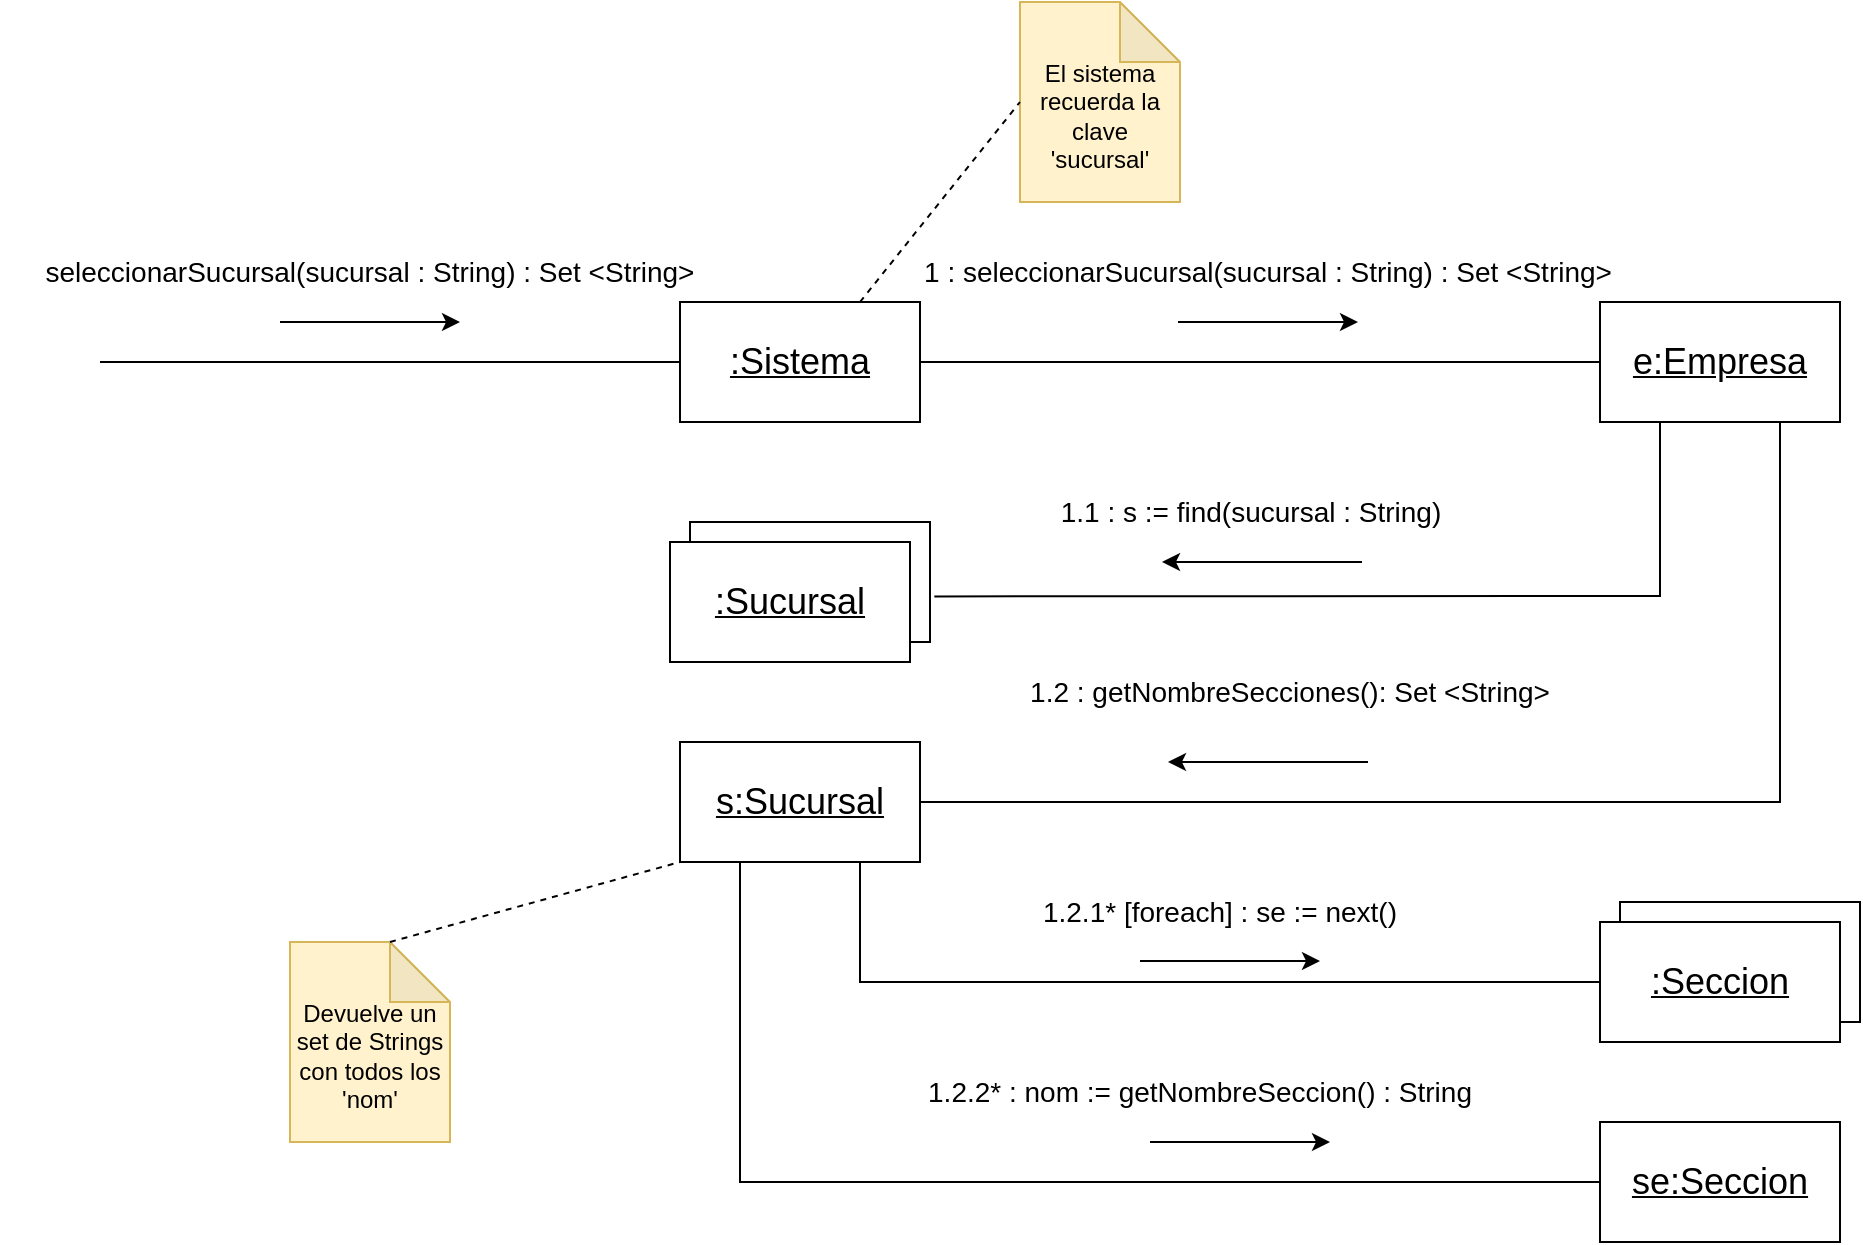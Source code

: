 <mxfile version="21.2.8" type="device">
  <diagram name="Página-1" id="9TildvXtCaVZR2-eF9JI">
    <mxGraphModel dx="1863" dy="614" grid="1" gridSize="10" guides="1" tooltips="1" connect="1" arrows="1" fold="1" page="1" pageScale="1" pageWidth="827" pageHeight="1169" math="0" shadow="0">
      <root>
        <mxCell id="0" />
        <mxCell id="1" parent="0" />
        <mxCell id="r5fRY5yPiSc3VJNCR0NC-3" value="&lt;font style=&quot;font-size: 18px;&quot;&gt;&lt;u&gt;:Sistema&lt;/u&gt;&lt;/font&gt;" style="rounded=0;whiteSpace=wrap;html=1;" parent="1" vertex="1">
          <mxGeometry x="210" y="170" width="120" height="60" as="geometry" />
        </mxCell>
        <mxCell id="r5fRY5yPiSc3VJNCR0NC-5" value="" style="endArrow=none;html=1;rounded=0;entryX=0;entryY=0.5;entryDx=0;entryDy=0;" parent="1" target="r5fRY5yPiSc3VJNCR0NC-3" edge="1">
          <mxGeometry width="50" height="50" relative="1" as="geometry">
            <mxPoint x="-80" y="200" as="sourcePoint" />
            <mxPoint x="430" y="270" as="targetPoint" />
          </mxGeometry>
        </mxCell>
        <mxCell id="r5fRY5yPiSc3VJNCR0NC-6" value="&lt;font style=&quot;font-size: 14px;&quot;&gt;seleccionarSucursal(sucursal : String) : Set &amp;lt;String&amp;gt;&lt;/font&gt;" style="text;html=1;strokeColor=none;fillColor=none;align=center;verticalAlign=middle;whiteSpace=wrap;rounded=0;" parent="1" vertex="1">
          <mxGeometry x="-130" y="140" width="370" height="30" as="geometry" />
        </mxCell>
        <mxCell id="r5fRY5yPiSc3VJNCR0NC-7" value="" style="endArrow=classic;html=1;rounded=0;" parent="1" edge="1">
          <mxGeometry width="50" height="50" relative="1" as="geometry">
            <mxPoint x="10" y="180" as="sourcePoint" />
            <mxPoint x="100" y="180" as="targetPoint" />
          </mxGeometry>
        </mxCell>
        <mxCell id="r5fRY5yPiSc3VJNCR0NC-10" value="&lt;font style=&quot;font-size: 18px;&quot;&gt;&lt;u&gt;e:Empresa&lt;/u&gt;&lt;/font&gt;" style="rounded=0;whiteSpace=wrap;html=1;" parent="1" vertex="1">
          <mxGeometry x="670" y="170" width="120" height="60" as="geometry" />
        </mxCell>
        <mxCell id="r5fRY5yPiSc3VJNCR0NC-11" value="" style="endArrow=none;html=1;rounded=0;exitX=1;exitY=0.5;exitDx=0;exitDy=0;entryX=0;entryY=0.5;entryDx=0;entryDy=0;" parent="1" source="r5fRY5yPiSc3VJNCR0NC-3" target="r5fRY5yPiSc3VJNCR0NC-10" edge="1">
          <mxGeometry width="50" height="50" relative="1" as="geometry">
            <mxPoint x="370" y="300" as="sourcePoint" />
            <mxPoint x="420" y="250" as="targetPoint" />
            <Array as="points" />
          </mxGeometry>
        </mxCell>
        <mxCell id="r5fRY5yPiSc3VJNCR0NC-16" value="&lt;font style=&quot;font-size: 18px;&quot;&gt;&lt;u&gt;s:Sucursal&lt;/u&gt;&lt;/font&gt;" style="rounded=0;whiteSpace=wrap;html=1;" parent="1" vertex="1">
          <mxGeometry x="210" y="390" width="120" height="60" as="geometry" />
        </mxCell>
        <mxCell id="r5fRY5yPiSc3VJNCR0NC-17" value="" style="rounded=0;whiteSpace=wrap;html=1;" parent="1" vertex="1">
          <mxGeometry x="215" y="280" width="120" height="60" as="geometry" />
        </mxCell>
        <mxCell id="r5fRY5yPiSc3VJNCR0NC-18" value="&lt;font style=&quot;font-size: 18px;&quot;&gt;&lt;u&gt;:Sucursal&lt;/u&gt;&lt;/font&gt;" style="rounded=0;whiteSpace=wrap;html=1;" parent="1" vertex="1">
          <mxGeometry x="205" y="290" width="120" height="60" as="geometry" />
        </mxCell>
        <mxCell id="r5fRY5yPiSc3VJNCR0NC-19" value="" style="endArrow=none;html=1;rounded=0;exitX=1.018;exitY=0.62;exitDx=0;exitDy=0;exitPerimeter=0;entryX=0.25;entryY=1;entryDx=0;entryDy=0;" parent="1" source="r5fRY5yPiSc3VJNCR0NC-17" target="r5fRY5yPiSc3VJNCR0NC-10" edge="1">
          <mxGeometry width="50" height="50" relative="1" as="geometry">
            <mxPoint x="390" y="420" as="sourcePoint" />
            <mxPoint x="660" y="400" as="targetPoint" />
            <Array as="points">
              <mxPoint x="700" y="317" />
            </Array>
          </mxGeometry>
        </mxCell>
        <mxCell id="r5fRY5yPiSc3VJNCR0NC-20" value="&lt;font style=&quot;font-size: 14px;&quot;&gt;1.1 : s := find(sucursal : String)&lt;/font&gt;" style="text;html=1;align=center;verticalAlign=middle;resizable=0;points=[];autosize=1;strokeColor=none;fillColor=none;" parent="1" vertex="1">
          <mxGeometry x="390" y="260" width="210" height="30" as="geometry" />
        </mxCell>
        <mxCell id="r5fRY5yPiSc3VJNCR0NC-21" value="" style="endArrow=classic;html=1;rounded=0;" parent="1" edge="1">
          <mxGeometry width="50" height="50" relative="1" as="geometry">
            <mxPoint x="551" y="300" as="sourcePoint" />
            <mxPoint x="451" y="300" as="targetPoint" />
          </mxGeometry>
        </mxCell>
        <mxCell id="r5fRY5yPiSc3VJNCR0NC-22" value="" style="endArrow=none;html=1;rounded=0;exitX=1;exitY=0.5;exitDx=0;exitDy=0;entryX=0.75;entryY=1;entryDx=0;entryDy=0;" parent="1" source="r5fRY5yPiSc3VJNCR0NC-16" target="r5fRY5yPiSc3VJNCR0NC-10" edge="1">
          <mxGeometry width="50" height="50" relative="1" as="geometry">
            <mxPoint x="390" y="410" as="sourcePoint" />
            <mxPoint x="440" y="360" as="targetPoint" />
            <Array as="points">
              <mxPoint x="760" y="420" />
            </Array>
          </mxGeometry>
        </mxCell>
        <mxCell id="r5fRY5yPiSc3VJNCR0NC-23" value="&lt;font style=&quot;font-size: 14px;&quot;&gt;1.2 : getNombreSecciones(): Set &amp;lt;String&amp;gt;&lt;/font&gt;" style="text;html=1;strokeColor=none;fillColor=none;align=center;verticalAlign=middle;whiteSpace=wrap;rounded=0;" parent="1" vertex="1">
          <mxGeometry x="380" y="350" width="270" height="30" as="geometry" />
        </mxCell>
        <mxCell id="r5fRY5yPiSc3VJNCR0NC-24" value="" style="endArrow=classic;html=1;rounded=0;" parent="1" edge="1">
          <mxGeometry width="50" height="50" relative="1" as="geometry">
            <mxPoint x="554" y="400" as="sourcePoint" />
            <mxPoint x="454" y="400" as="targetPoint" />
          </mxGeometry>
        </mxCell>
        <mxCell id="r5fRY5yPiSc3VJNCR0NC-27" value="&lt;font style=&quot;font-size: 14px;&quot;&gt;1 : seleccionarSucursal(sucursal : String) : Set &amp;lt;String&amp;gt;&lt;/font&gt;" style="text;html=1;strokeColor=none;fillColor=none;align=center;verticalAlign=middle;whiteSpace=wrap;rounded=0;" parent="1" vertex="1">
          <mxGeometry x="319" y="140" width="370" height="30" as="geometry" />
        </mxCell>
        <mxCell id="r5fRY5yPiSc3VJNCR0NC-28" value="" style="endArrow=classic;html=1;rounded=0;" parent="1" edge="1">
          <mxGeometry width="50" height="50" relative="1" as="geometry">
            <mxPoint x="459" y="180" as="sourcePoint" />
            <mxPoint x="549" y="180" as="targetPoint" />
          </mxGeometry>
        </mxCell>
        <mxCell id="r5fRY5yPiSc3VJNCR0NC-29" value="&lt;br&gt;El sistema recuerda la clave &#39;sucursal&#39;" style="shape=note;whiteSpace=wrap;html=1;backgroundOutline=1;darkOpacity=0.05;fillColor=#fff2cc;strokeColor=#d6b656;" parent="1" vertex="1">
          <mxGeometry x="380" y="20" width="80" height="100" as="geometry" />
        </mxCell>
        <mxCell id="r5fRY5yPiSc3VJNCR0NC-31" value="" style="endArrow=none;dashed=1;html=1;rounded=0;entryX=0;entryY=0.5;entryDx=0;entryDy=0;entryPerimeter=0;exitX=0.75;exitY=0;exitDx=0;exitDy=0;" parent="1" source="r5fRY5yPiSc3VJNCR0NC-3" target="r5fRY5yPiSc3VJNCR0NC-29" edge="1">
          <mxGeometry width="50" height="50" relative="1" as="geometry">
            <mxPoint x="390" y="370" as="sourcePoint" />
            <mxPoint x="440" y="320" as="targetPoint" />
            <Array as="points" />
          </mxGeometry>
        </mxCell>
        <mxCell id="r5fRY5yPiSc3VJNCR0NC-32" value="" style="rounded=0;whiteSpace=wrap;html=1;" parent="1" vertex="1">
          <mxGeometry x="680" y="470" width="120" height="60" as="geometry" />
        </mxCell>
        <mxCell id="r5fRY5yPiSc3VJNCR0NC-33" value="&lt;font style=&quot;font-size: 18px;&quot;&gt;&lt;u&gt;:Seccion&lt;/u&gt;&lt;/font&gt;" style="rounded=0;whiteSpace=wrap;html=1;" parent="1" vertex="1">
          <mxGeometry x="670" y="480" width="120" height="60" as="geometry" />
        </mxCell>
        <mxCell id="r5fRY5yPiSc3VJNCR0NC-34" value="&lt;font style=&quot;font-size: 18px;&quot;&gt;&lt;u&gt;se:Seccion&lt;/u&gt;&lt;/font&gt;" style="rounded=0;whiteSpace=wrap;html=1;" parent="1" vertex="1">
          <mxGeometry x="670" y="580" width="120" height="60" as="geometry" />
        </mxCell>
        <mxCell id="r5fRY5yPiSc3VJNCR0NC-35" value="" style="endArrow=none;html=1;rounded=0;entryX=0.75;entryY=1;entryDx=0;entryDy=0;exitX=0;exitY=0.5;exitDx=0;exitDy=0;" parent="1" source="r5fRY5yPiSc3VJNCR0NC-33" target="r5fRY5yPiSc3VJNCR0NC-16" edge="1">
          <mxGeometry width="50" height="50" relative="1" as="geometry">
            <mxPoint x="390" y="390" as="sourcePoint" />
            <mxPoint x="440" y="340" as="targetPoint" />
            <Array as="points">
              <mxPoint x="300" y="510" />
            </Array>
          </mxGeometry>
        </mxCell>
        <mxCell id="r5fRY5yPiSc3VJNCR0NC-36" value="" style="endArrow=none;html=1;rounded=0;entryX=0.25;entryY=1;entryDx=0;entryDy=0;exitX=0;exitY=0.5;exitDx=0;exitDy=0;" parent="1" source="r5fRY5yPiSc3VJNCR0NC-34" target="r5fRY5yPiSc3VJNCR0NC-16" edge="1">
          <mxGeometry width="50" height="50" relative="1" as="geometry">
            <mxPoint x="390" y="390" as="sourcePoint" />
            <mxPoint x="440" y="340" as="targetPoint" />
            <Array as="points">
              <mxPoint x="240" y="610" />
            </Array>
          </mxGeometry>
        </mxCell>
        <mxCell id="r5fRY5yPiSc3VJNCR0NC-37" value="&lt;font style=&quot;font-size: 14px;&quot;&gt;1.2.1* [foreach] : se := next()&lt;/font&gt;" style="text;html=1;strokeColor=none;fillColor=none;align=center;verticalAlign=middle;whiteSpace=wrap;rounded=0;" parent="1" vertex="1">
          <mxGeometry x="350" y="460" width="260" height="30" as="geometry" />
        </mxCell>
        <mxCell id="r5fRY5yPiSc3VJNCR0NC-38" value="" style="endArrow=classic;html=1;rounded=0;" parent="1" edge="1">
          <mxGeometry width="50" height="50" relative="1" as="geometry">
            <mxPoint x="440" y="499.5" as="sourcePoint" />
            <mxPoint x="530" y="499.5" as="targetPoint" />
          </mxGeometry>
        </mxCell>
        <mxCell id="r5fRY5yPiSc3VJNCR0NC-39" value="&lt;font style=&quot;font-size: 14px;&quot;&gt;1.2.2* : nom := getNombreSeccion() : String&lt;/font&gt;" style="text;html=1;strokeColor=none;fillColor=none;align=center;verticalAlign=middle;whiteSpace=wrap;rounded=0;" parent="1" vertex="1">
          <mxGeometry x="330" y="550" width="280" height="30" as="geometry" />
        </mxCell>
        <mxCell id="r5fRY5yPiSc3VJNCR0NC-40" value="" style="endArrow=classic;html=1;rounded=0;" parent="1" edge="1">
          <mxGeometry width="50" height="50" relative="1" as="geometry">
            <mxPoint x="445" y="590" as="sourcePoint" />
            <mxPoint x="535" y="590" as="targetPoint" />
          </mxGeometry>
        </mxCell>
        <mxCell id="r5fRY5yPiSc3VJNCR0NC-41" value="&lt;br&gt;Devuelve un set de Strings con todos los &#39;nom&#39;" style="shape=note;whiteSpace=wrap;html=1;backgroundOutline=1;darkOpacity=0.05;fillColor=#fff2cc;strokeColor=#d6b656;" parent="1" vertex="1">
          <mxGeometry x="15" y="490" width="80" height="100" as="geometry" />
        </mxCell>
        <mxCell id="r5fRY5yPiSc3VJNCR0NC-42" value="" style="endArrow=none;dashed=1;html=1;rounded=0;exitX=0;exitY=0;exitDx=50;exitDy=0;exitPerimeter=0;entryX=0;entryY=1;entryDx=0;entryDy=0;" parent="1" source="r5fRY5yPiSc3VJNCR0NC-41" target="r5fRY5yPiSc3VJNCR0NC-16" edge="1">
          <mxGeometry width="50" height="50" relative="1" as="geometry">
            <mxPoint x="390" y="450" as="sourcePoint" />
            <mxPoint x="440" y="400" as="targetPoint" />
          </mxGeometry>
        </mxCell>
      </root>
    </mxGraphModel>
  </diagram>
</mxfile>
